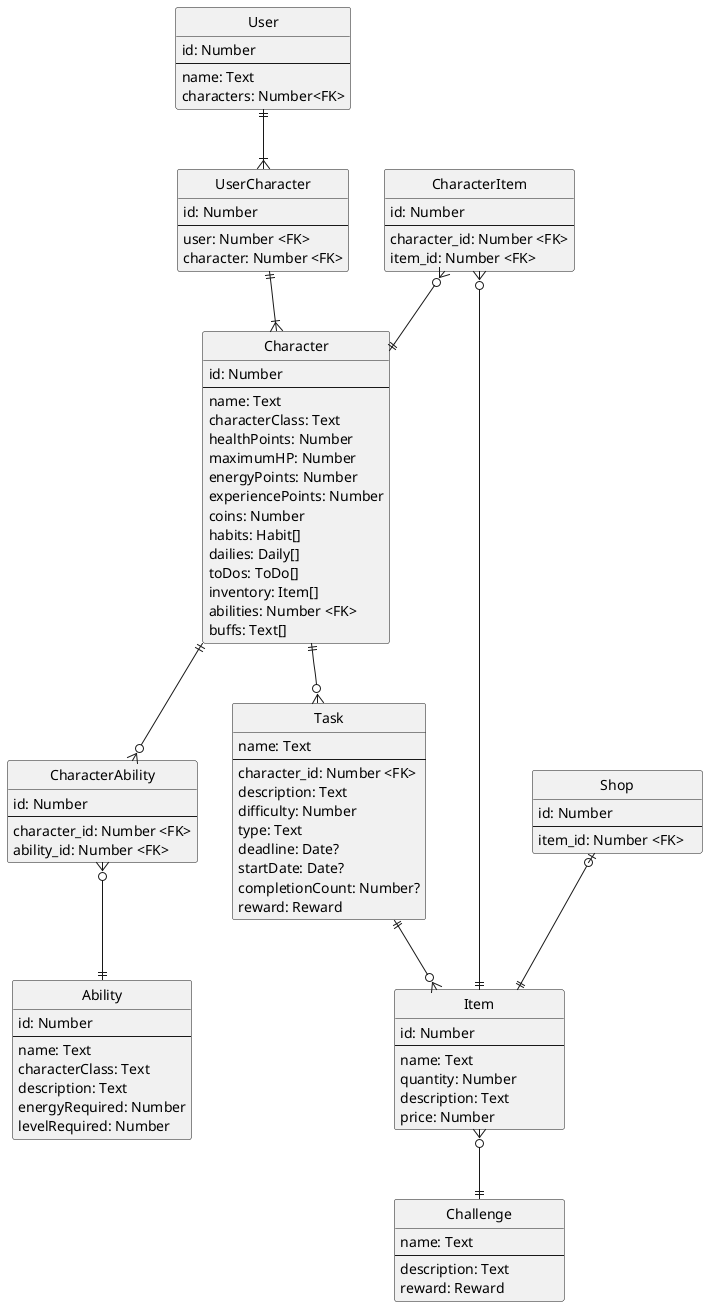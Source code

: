 @startuml er

    hide circle
    skinparam minClassWidth 170

    Entity User{
        id: Number
        ---
        name: Text
        characters: Number<FK>
    }

    Entity UserCharacter{
        id: Number
        ---
        user: Number <FK>
        character: Number <FK>
    }

   Entity Character{
       id: Number
       ---
       name: Text
       characterClass: Text
       healthPoints: Number
       maximumHP: Number
       energyPoints: Number
       experiencePoints: Number
       coins: Number
       habits: Habit[]
       dailies: Daily[]
       toDos: ToDo[]
       inventory: Item[]
       abilities: Number <FK>
       buffs: Text[]
   }

    Entity Ability{
        id: Number
        ---
        name: Text
        characterClass: Text
        description: Text
        energyRequired: Number
        levelRequired: Number
    }

    Entity CharacterAbility{
        id: Number
        ---
        character_id: Number <FK>
        ability_id: Number <FK>
    }

    Entity Challenge{
        name: Text
        ---
        description: Text
        reward: Reward
    }

    Entity Task{
        name: Text
        ---
        character_id: Number <FK>
        description: Text
        difficulty: Number
        type: Text
        deadline: Date?
        startDate: Date?
        completionCount: Number?
        reward: Reward
    }

    Entity Item{
        id: Number
        ---
        name: Text
        quantity: Number
        description: Text
        price: Number
    }

    Entity CharacterItem{
        id: Number
        ---
        character_id: Number <FK>
        item_id: Number <FK>
    }

    Entity Shop{
        id: Number
        ---
        item_id: Number <FK>
    }

User ||--|{ UserCharacter
UserCharacter ||--|{ Character
Character ||--o{ CharacterAbility
CharacterAbility }o--|| Ability
Item }o--|| Challenge
Character ||--o{ Task
Task ||--o{ Item
Shop |o--|| Item
CharacterItem }o--|| Character
CharacterItem }o--|| Item


@enduml